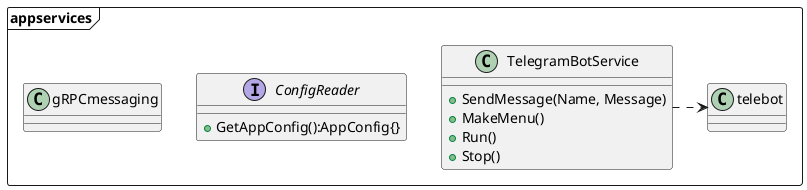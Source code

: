 @startuml app_services
package appservices <<Frame>> {
    interface ConfigReader{
        + GetAppConfig():AppConfig{}
    }
    class gRPCmessaging
    class TelegramBotService{
        + SendMessage(Name, Message)
        + MakeMenu()
        + Run()
        + Stop()
    }
    class telebot 
    TelegramBotService .> telebot

    /'
    interface TelegramBotService{
        + Start()
        + Stop()
        + SetOnStartCommandHandle()
    }
    '/
}
@enduml